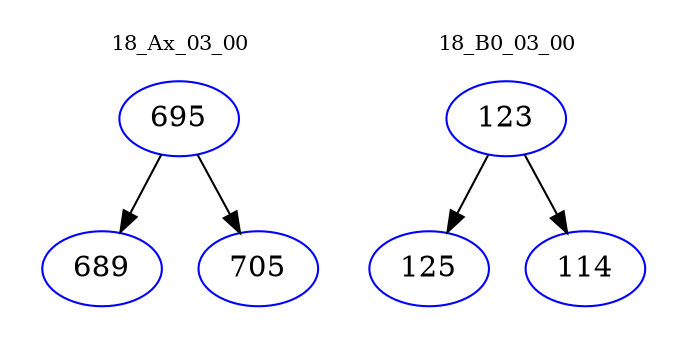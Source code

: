 digraph{
subgraph cluster_0 {
color = white
label = "18_Ax_03_00";
fontsize=10;
T0_695 [label="695", color="blue"]
T0_695 -> T0_689 [color="black"]
T0_689 [label="689", color="blue"]
T0_695 -> T0_705 [color="black"]
T0_705 [label="705", color="blue"]
}
subgraph cluster_1 {
color = white
label = "18_B0_03_00";
fontsize=10;
T1_123 [label="123", color="blue"]
T1_123 -> T1_125 [color="black"]
T1_125 [label="125", color="blue"]
T1_123 -> T1_114 [color="black"]
T1_114 [label="114", color="blue"]
}
}
